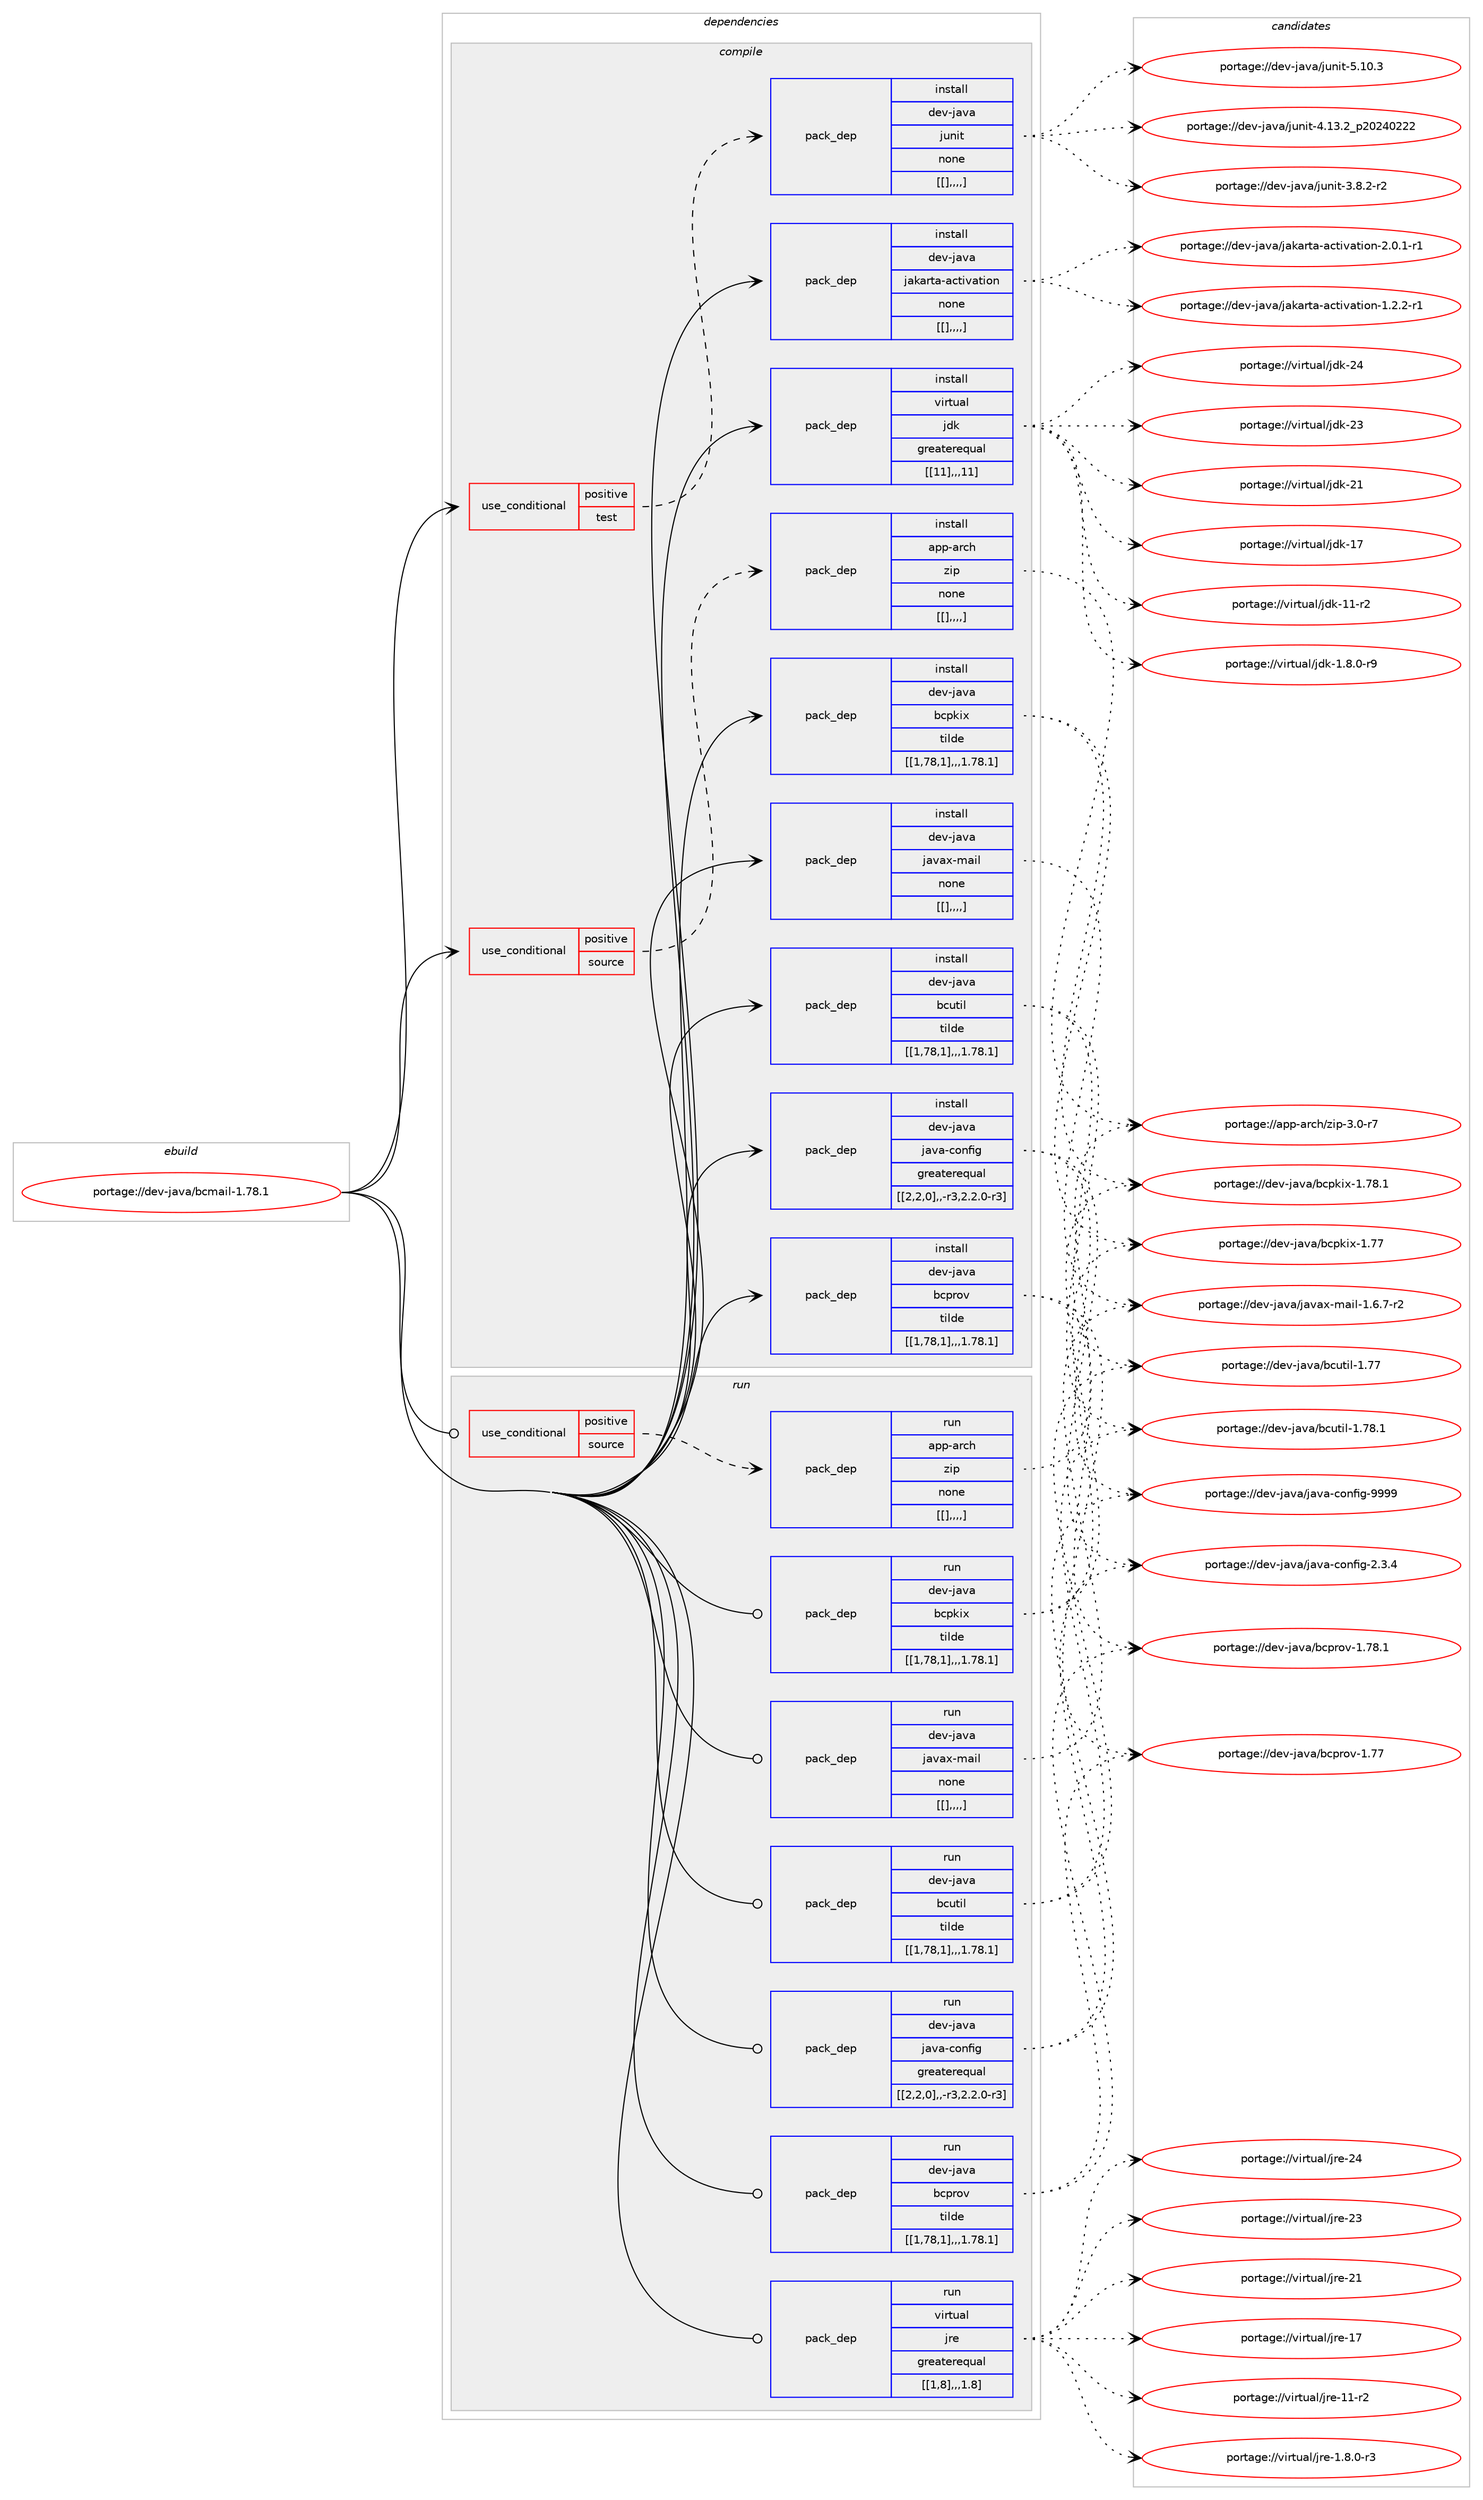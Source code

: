 digraph prolog {

# *************
# Graph options
# *************

newrank=true;
concentrate=true;
compound=true;
graph [rankdir=LR,fontname=Helvetica,fontsize=10,ranksep=1.5];#, ranksep=2.5, nodesep=0.2];
edge  [arrowhead=vee];
node  [fontname=Helvetica,fontsize=10];

# **********
# The ebuild
# **********

subgraph cluster_leftcol {
color=gray;
label=<<i>ebuild</i>>;
id [label="portage://dev-java/bcmail-1.78.1", color=red, width=4, href="../dev-java/bcmail-1.78.1.svg"];
}

# ****************
# The dependencies
# ****************

subgraph cluster_midcol {
color=gray;
label=<<i>dependencies</i>>;
subgraph cluster_compile {
fillcolor="#eeeeee";
style=filled;
label=<<i>compile</i>>;
subgraph cond23294 {
dependency96365 [label=<<TABLE BORDER="0" CELLBORDER="1" CELLSPACING="0" CELLPADDING="4"><TR><TD ROWSPAN="3" CELLPADDING="10">use_conditional</TD></TR><TR><TD>positive</TD></TR><TR><TD>source</TD></TR></TABLE>>, shape=none, color=red];
subgraph pack71970 {
dependency96441 [label=<<TABLE BORDER="0" CELLBORDER="1" CELLSPACING="0" CELLPADDING="4" WIDTH="220"><TR><TD ROWSPAN="6" CELLPADDING="30">pack_dep</TD></TR><TR><TD WIDTH="110">install</TD></TR><TR><TD>app-arch</TD></TR><TR><TD>zip</TD></TR><TR><TD>none</TD></TR><TR><TD>[[],,,,]</TD></TR></TABLE>>, shape=none, color=blue];
}
dependency96365:e -> dependency96441:w [weight=20,style="dashed",arrowhead="vee"];
}
id:e -> dependency96365:w [weight=20,style="solid",arrowhead="vee"];
subgraph cond23314 {
dependency96502 [label=<<TABLE BORDER="0" CELLBORDER="1" CELLSPACING="0" CELLPADDING="4"><TR><TD ROWSPAN="3" CELLPADDING="10">use_conditional</TD></TR><TR><TD>positive</TD></TR><TR><TD>test</TD></TR></TABLE>>, shape=none, color=red];
subgraph pack72065 {
dependency96503 [label=<<TABLE BORDER="0" CELLBORDER="1" CELLSPACING="0" CELLPADDING="4" WIDTH="220"><TR><TD ROWSPAN="6" CELLPADDING="30">pack_dep</TD></TR><TR><TD WIDTH="110">install</TD></TR><TR><TD>dev-java</TD></TR><TR><TD>junit</TD></TR><TR><TD>none</TD></TR><TR><TD>[[],,,,]</TD></TR></TABLE>>, shape=none, color=blue];
}
dependency96502:e -> dependency96503:w [weight=20,style="dashed",arrowhead="vee"];
}
id:e -> dependency96502:w [weight=20,style="solid",arrowhead="vee"];
subgraph pack72138 {
dependency96592 [label=<<TABLE BORDER="0" CELLBORDER="1" CELLSPACING="0" CELLPADDING="4" WIDTH="220"><TR><TD ROWSPAN="6" CELLPADDING="30">pack_dep</TD></TR><TR><TD WIDTH="110">install</TD></TR><TR><TD>dev-java</TD></TR><TR><TD>bcpkix</TD></TR><TR><TD>tilde</TD></TR><TR><TD>[[1,78,1],,,1.78.1]</TD></TR></TABLE>>, shape=none, color=blue];
}
id:e -> dependency96592:w [weight=20,style="solid",arrowhead="vee"];
subgraph pack72156 {
dependency96610 [label=<<TABLE BORDER="0" CELLBORDER="1" CELLSPACING="0" CELLPADDING="4" WIDTH="220"><TR><TD ROWSPAN="6" CELLPADDING="30">pack_dep</TD></TR><TR><TD WIDTH="110">install</TD></TR><TR><TD>dev-java</TD></TR><TR><TD>bcprov</TD></TR><TR><TD>tilde</TD></TR><TR><TD>[[1,78,1],,,1.78.1]</TD></TR></TABLE>>, shape=none, color=blue];
}
id:e -> dependency96610:w [weight=20,style="solid",arrowhead="vee"];
subgraph pack72161 {
dependency96621 [label=<<TABLE BORDER="0" CELLBORDER="1" CELLSPACING="0" CELLPADDING="4" WIDTH="220"><TR><TD ROWSPAN="6" CELLPADDING="30">pack_dep</TD></TR><TR><TD WIDTH="110">install</TD></TR><TR><TD>dev-java</TD></TR><TR><TD>bcutil</TD></TR><TR><TD>tilde</TD></TR><TR><TD>[[1,78,1],,,1.78.1]</TD></TR></TABLE>>, shape=none, color=blue];
}
id:e -> dependency96621:w [weight=20,style="solid",arrowhead="vee"];
subgraph pack72201 {
dependency96671 [label=<<TABLE BORDER="0" CELLBORDER="1" CELLSPACING="0" CELLPADDING="4" WIDTH="220"><TR><TD ROWSPAN="6" CELLPADDING="30">pack_dep</TD></TR><TR><TD WIDTH="110">install</TD></TR><TR><TD>dev-java</TD></TR><TR><TD>jakarta-activation</TD></TR><TR><TD>none</TD></TR><TR><TD>[[],,,,]</TD></TR></TABLE>>, shape=none, color=blue];
}
id:e -> dependency96671:w [weight=20,style="solid",arrowhead="vee"];
subgraph pack72249 {
dependency96711 [label=<<TABLE BORDER="0" CELLBORDER="1" CELLSPACING="0" CELLPADDING="4" WIDTH="220"><TR><TD ROWSPAN="6" CELLPADDING="30">pack_dep</TD></TR><TR><TD WIDTH="110">install</TD></TR><TR><TD>dev-java</TD></TR><TR><TD>java-config</TD></TR><TR><TD>greaterequal</TD></TR><TR><TD>[[2,2,0],,-r3,2.2.0-r3]</TD></TR></TABLE>>, shape=none, color=blue];
}
id:e -> dependency96711:w [weight=20,style="solid",arrowhead="vee"];
subgraph pack72253 {
dependency96714 [label=<<TABLE BORDER="0" CELLBORDER="1" CELLSPACING="0" CELLPADDING="4" WIDTH="220"><TR><TD ROWSPAN="6" CELLPADDING="30">pack_dep</TD></TR><TR><TD WIDTH="110">install</TD></TR><TR><TD>dev-java</TD></TR><TR><TD>javax-mail</TD></TR><TR><TD>none</TD></TR><TR><TD>[[],,,,]</TD></TR></TABLE>>, shape=none, color=blue];
}
id:e -> dependency96714:w [weight=20,style="solid",arrowhead="vee"];
subgraph pack72277 {
dependency96739 [label=<<TABLE BORDER="0" CELLBORDER="1" CELLSPACING="0" CELLPADDING="4" WIDTH="220"><TR><TD ROWSPAN="6" CELLPADDING="30">pack_dep</TD></TR><TR><TD WIDTH="110">install</TD></TR><TR><TD>virtual</TD></TR><TR><TD>jdk</TD></TR><TR><TD>greaterequal</TD></TR><TR><TD>[[11],,,11]</TD></TR></TABLE>>, shape=none, color=blue];
}
id:e -> dependency96739:w [weight=20,style="solid",arrowhead="vee"];
}
subgraph cluster_compileandrun {
fillcolor="#eeeeee";
style=filled;
label=<<i>compile and run</i>>;
}
subgraph cluster_run {
fillcolor="#eeeeee";
style=filled;
label=<<i>run</i>>;
subgraph cond23348 {
dependency96760 [label=<<TABLE BORDER="0" CELLBORDER="1" CELLSPACING="0" CELLPADDING="4"><TR><TD ROWSPAN="3" CELLPADDING="10">use_conditional</TD></TR><TR><TD>positive</TD></TR><TR><TD>source</TD></TR></TABLE>>, shape=none, color=red];
subgraph pack72290 {
dependency96763 [label=<<TABLE BORDER="0" CELLBORDER="1" CELLSPACING="0" CELLPADDING="4" WIDTH="220"><TR><TD ROWSPAN="6" CELLPADDING="30">pack_dep</TD></TR><TR><TD WIDTH="110">run</TD></TR><TR><TD>app-arch</TD></TR><TR><TD>zip</TD></TR><TR><TD>none</TD></TR><TR><TD>[[],,,,]</TD></TR></TABLE>>, shape=none, color=blue];
}
dependency96760:e -> dependency96763:w [weight=20,style="dashed",arrowhead="vee"];
}
id:e -> dependency96760:w [weight=20,style="solid",arrowhead="odot"];
subgraph pack72293 {
dependency96796 [label=<<TABLE BORDER="0" CELLBORDER="1" CELLSPACING="0" CELLPADDING="4" WIDTH="220"><TR><TD ROWSPAN="6" CELLPADDING="30">pack_dep</TD></TR><TR><TD WIDTH="110">run</TD></TR><TR><TD>dev-java</TD></TR><TR><TD>bcpkix</TD></TR><TR><TD>tilde</TD></TR><TR><TD>[[1,78,1],,,1.78.1]</TD></TR></TABLE>>, shape=none, color=blue];
}
id:e -> dependency96796:w [weight=20,style="solid",arrowhead="odot"];
subgraph pack72324 {
dependency96799 [label=<<TABLE BORDER="0" CELLBORDER="1" CELLSPACING="0" CELLPADDING="4" WIDTH="220"><TR><TD ROWSPAN="6" CELLPADDING="30">pack_dep</TD></TR><TR><TD WIDTH="110">run</TD></TR><TR><TD>dev-java</TD></TR><TR><TD>bcprov</TD></TR><TR><TD>tilde</TD></TR><TR><TD>[[1,78,1],,,1.78.1]</TD></TR></TABLE>>, shape=none, color=blue];
}
id:e -> dependency96799:w [weight=20,style="solid",arrowhead="odot"];
subgraph pack72326 {
dependency96818 [label=<<TABLE BORDER="0" CELLBORDER="1" CELLSPACING="0" CELLPADDING="4" WIDTH="220"><TR><TD ROWSPAN="6" CELLPADDING="30">pack_dep</TD></TR><TR><TD WIDTH="110">run</TD></TR><TR><TD>dev-java</TD></TR><TR><TD>bcutil</TD></TR><TR><TD>tilde</TD></TR><TR><TD>[[1,78,1],,,1.78.1]</TD></TR></TABLE>>, shape=none, color=blue];
}
id:e -> dependency96818:w [weight=20,style="solid",arrowhead="odot"];
subgraph pack72354 {
dependency96832 [label=<<TABLE BORDER="0" CELLBORDER="1" CELLSPACING="0" CELLPADDING="4" WIDTH="220"><TR><TD ROWSPAN="6" CELLPADDING="30">pack_dep</TD></TR><TR><TD WIDTH="110">run</TD></TR><TR><TD>dev-java</TD></TR><TR><TD>java-config</TD></TR><TR><TD>greaterequal</TD></TR><TR><TD>[[2,2,0],,-r3,2.2.0-r3]</TD></TR></TABLE>>, shape=none, color=blue];
}
id:e -> dependency96832:w [weight=20,style="solid",arrowhead="odot"];
subgraph pack72359 {
dependency96867 [label=<<TABLE BORDER="0" CELLBORDER="1" CELLSPACING="0" CELLPADDING="4" WIDTH="220"><TR><TD ROWSPAN="6" CELLPADDING="30">pack_dep</TD></TR><TR><TD WIDTH="110">run</TD></TR><TR><TD>dev-java</TD></TR><TR><TD>javax-mail</TD></TR><TR><TD>none</TD></TR><TR><TD>[[],,,,]</TD></TR></TABLE>>, shape=none, color=blue];
}
id:e -> dependency96867:w [weight=20,style="solid",arrowhead="odot"];
subgraph pack72412 {
dependency96927 [label=<<TABLE BORDER="0" CELLBORDER="1" CELLSPACING="0" CELLPADDING="4" WIDTH="220"><TR><TD ROWSPAN="6" CELLPADDING="30">pack_dep</TD></TR><TR><TD WIDTH="110">run</TD></TR><TR><TD>virtual</TD></TR><TR><TD>jre</TD></TR><TR><TD>greaterequal</TD></TR><TR><TD>[[1,8],,,1.8]</TD></TR></TABLE>>, shape=none, color=blue];
}
id:e -> dependency96927:w [weight=20,style="solid",arrowhead="odot"];
}
}

# **************
# The candidates
# **************

subgraph cluster_choices {
rank=same;
color=gray;
label=<<i>candidates</i>>;

subgraph choice71208 {
color=black;
nodesep=1;
choice9711211245971149910447122105112455146484511455 [label="portage://app-arch/zip-3.0-r7", color=red, width=4,href="../app-arch/zip-3.0-r7.svg"];
dependency96441:e -> choice9711211245971149910447122105112455146484511455:w [style=dotted,weight="100"];
}
subgraph choice71210 {
color=black;
nodesep=1;
choice1001011184510697118974710611711010511645534649484651 [label="portage://dev-java/junit-5.10.3", color=red, width=4,href="../dev-java/junit-5.10.3.svg"];
choice1001011184510697118974710611711010511645524649514650951125048505248505050 [label="portage://dev-java/junit-4.13.2_p20240222", color=red, width=4,href="../dev-java/junit-4.13.2_p20240222.svg"];
choice100101118451069711897471061171101051164551465646504511450 [label="portage://dev-java/junit-3.8.2-r2", color=red, width=4,href="../dev-java/junit-3.8.2-r2.svg"];
dependency96503:e -> choice1001011184510697118974710611711010511645534649484651:w [style=dotted,weight="100"];
dependency96503:e -> choice1001011184510697118974710611711010511645524649514650951125048505248505050:w [style=dotted,weight="100"];
dependency96503:e -> choice100101118451069711897471061171101051164551465646504511450:w [style=dotted,weight="100"];
}
subgraph choice71254 {
color=black;
nodesep=1;
choice10010111845106971189747989911210710512045494655564649 [label="portage://dev-java/bcpkix-1.78.1", color=red, width=4,href="../dev-java/bcpkix-1.78.1.svg"];
choice1001011184510697118974798991121071051204549465555 [label="portage://dev-java/bcpkix-1.77", color=red, width=4,href="../dev-java/bcpkix-1.77.svg"];
dependency96592:e -> choice10010111845106971189747989911210710512045494655564649:w [style=dotted,weight="100"];
dependency96592:e -> choice1001011184510697118974798991121071051204549465555:w [style=dotted,weight="100"];
}
subgraph choice71257 {
color=black;
nodesep=1;
choice10010111845106971189747989911211411111845494655564649 [label="portage://dev-java/bcprov-1.78.1", color=red, width=4,href="../dev-java/bcprov-1.78.1.svg"];
choice1001011184510697118974798991121141111184549465555 [label="portage://dev-java/bcprov-1.77", color=red, width=4,href="../dev-java/bcprov-1.77.svg"];
dependency96610:e -> choice10010111845106971189747989911211411111845494655564649:w [style=dotted,weight="100"];
dependency96610:e -> choice1001011184510697118974798991121141111184549465555:w [style=dotted,weight="100"];
}
subgraph choice71263 {
color=black;
nodesep=1;
choice10010111845106971189747989911711610510845494655564649 [label="portage://dev-java/bcutil-1.78.1", color=red, width=4,href="../dev-java/bcutil-1.78.1.svg"];
choice1001011184510697118974798991171161051084549465555 [label="portage://dev-java/bcutil-1.77", color=red, width=4,href="../dev-java/bcutil-1.77.svg"];
dependency96621:e -> choice10010111845106971189747989911711610510845494655564649:w [style=dotted,weight="100"];
dependency96621:e -> choice1001011184510697118974798991171161051084549465555:w [style=dotted,weight="100"];
}
subgraph choice71268 {
color=black;
nodesep=1;
choice10010111845106971189747106971079711411697459799116105118971161051111104550464846494511449 [label="portage://dev-java/jakarta-activation-2.0.1-r1", color=red, width=4,href="../dev-java/jakarta-activation-2.0.1-r1.svg"];
choice10010111845106971189747106971079711411697459799116105118971161051111104549465046504511449 [label="portage://dev-java/jakarta-activation-1.2.2-r1", color=red, width=4,href="../dev-java/jakarta-activation-1.2.2-r1.svg"];
dependency96671:e -> choice10010111845106971189747106971079711411697459799116105118971161051111104550464846494511449:w [style=dotted,weight="100"];
dependency96671:e -> choice10010111845106971189747106971079711411697459799116105118971161051111104549465046504511449:w [style=dotted,weight="100"];
}
subgraph choice71313 {
color=black;
nodesep=1;
choice10010111845106971189747106971189745991111101021051034557575757 [label="portage://dev-java/java-config-9999", color=red, width=4,href="../dev-java/java-config-9999.svg"];
choice1001011184510697118974710697118974599111110102105103455046514652 [label="portage://dev-java/java-config-2.3.4", color=red, width=4,href="../dev-java/java-config-2.3.4.svg"];
dependency96711:e -> choice10010111845106971189747106971189745991111101021051034557575757:w [style=dotted,weight="100"];
dependency96711:e -> choice1001011184510697118974710697118974599111110102105103455046514652:w [style=dotted,weight="100"];
}
subgraph choice71360 {
color=black;
nodesep=1;
choice10010111845106971189747106971189712045109971051084549465446554511450 [label="portage://dev-java/javax-mail-1.6.7-r2", color=red, width=4,href="../dev-java/javax-mail-1.6.7-r2.svg"];
dependency96714:e -> choice10010111845106971189747106971189712045109971051084549465446554511450:w [style=dotted,weight="100"];
}
subgraph choice71362 {
color=black;
nodesep=1;
choice1181051141161179710847106100107455052 [label="portage://virtual/jdk-24", color=red, width=4,href="../virtual/jdk-24.svg"];
choice1181051141161179710847106100107455051 [label="portage://virtual/jdk-23", color=red, width=4,href="../virtual/jdk-23.svg"];
choice1181051141161179710847106100107455049 [label="portage://virtual/jdk-21", color=red, width=4,href="../virtual/jdk-21.svg"];
choice1181051141161179710847106100107454955 [label="portage://virtual/jdk-17", color=red, width=4,href="../virtual/jdk-17.svg"];
choice11810511411611797108471061001074549494511450 [label="portage://virtual/jdk-11-r2", color=red, width=4,href="../virtual/jdk-11-r2.svg"];
choice11810511411611797108471061001074549465646484511457 [label="portage://virtual/jdk-1.8.0-r9", color=red, width=4,href="../virtual/jdk-1.8.0-r9.svg"];
dependency96739:e -> choice1181051141161179710847106100107455052:w [style=dotted,weight="100"];
dependency96739:e -> choice1181051141161179710847106100107455051:w [style=dotted,weight="100"];
dependency96739:e -> choice1181051141161179710847106100107455049:w [style=dotted,weight="100"];
dependency96739:e -> choice1181051141161179710847106100107454955:w [style=dotted,weight="100"];
dependency96739:e -> choice11810511411611797108471061001074549494511450:w [style=dotted,weight="100"];
dependency96739:e -> choice11810511411611797108471061001074549465646484511457:w [style=dotted,weight="100"];
}
subgraph choice71370 {
color=black;
nodesep=1;
choice9711211245971149910447122105112455146484511455 [label="portage://app-arch/zip-3.0-r7", color=red, width=4,href="../app-arch/zip-3.0-r7.svg"];
dependency96763:e -> choice9711211245971149910447122105112455146484511455:w [style=dotted,weight="100"];
}
subgraph choice71378 {
color=black;
nodesep=1;
choice10010111845106971189747989911210710512045494655564649 [label="portage://dev-java/bcpkix-1.78.1", color=red, width=4,href="../dev-java/bcpkix-1.78.1.svg"];
choice1001011184510697118974798991121071051204549465555 [label="portage://dev-java/bcpkix-1.77", color=red, width=4,href="../dev-java/bcpkix-1.77.svg"];
dependency96796:e -> choice10010111845106971189747989911210710512045494655564649:w [style=dotted,weight="100"];
dependency96796:e -> choice1001011184510697118974798991121071051204549465555:w [style=dotted,weight="100"];
}
subgraph choice71385 {
color=black;
nodesep=1;
choice10010111845106971189747989911211411111845494655564649 [label="portage://dev-java/bcprov-1.78.1", color=red, width=4,href="../dev-java/bcprov-1.78.1.svg"];
choice1001011184510697118974798991121141111184549465555 [label="portage://dev-java/bcprov-1.77", color=red, width=4,href="../dev-java/bcprov-1.77.svg"];
dependency96799:e -> choice10010111845106971189747989911211411111845494655564649:w [style=dotted,weight="100"];
dependency96799:e -> choice1001011184510697118974798991121141111184549465555:w [style=dotted,weight="100"];
}
subgraph choice71426 {
color=black;
nodesep=1;
choice10010111845106971189747989911711610510845494655564649 [label="portage://dev-java/bcutil-1.78.1", color=red, width=4,href="../dev-java/bcutil-1.78.1.svg"];
choice1001011184510697118974798991171161051084549465555 [label="portage://dev-java/bcutil-1.77", color=red, width=4,href="../dev-java/bcutil-1.77.svg"];
dependency96818:e -> choice10010111845106971189747989911711610510845494655564649:w [style=dotted,weight="100"];
dependency96818:e -> choice1001011184510697118974798991171161051084549465555:w [style=dotted,weight="100"];
}
subgraph choice71432 {
color=black;
nodesep=1;
choice10010111845106971189747106971189745991111101021051034557575757 [label="portage://dev-java/java-config-9999", color=red, width=4,href="../dev-java/java-config-9999.svg"];
choice1001011184510697118974710697118974599111110102105103455046514652 [label="portage://dev-java/java-config-2.3.4", color=red, width=4,href="../dev-java/java-config-2.3.4.svg"];
dependency96832:e -> choice10010111845106971189747106971189745991111101021051034557575757:w [style=dotted,weight="100"];
dependency96832:e -> choice1001011184510697118974710697118974599111110102105103455046514652:w [style=dotted,weight="100"];
}
subgraph choice71469 {
color=black;
nodesep=1;
choice10010111845106971189747106971189712045109971051084549465446554511450 [label="portage://dev-java/javax-mail-1.6.7-r2", color=red, width=4,href="../dev-java/javax-mail-1.6.7-r2.svg"];
dependency96867:e -> choice10010111845106971189747106971189712045109971051084549465446554511450:w [style=dotted,weight="100"];
}
subgraph choice71510 {
color=black;
nodesep=1;
choice1181051141161179710847106114101455052 [label="portage://virtual/jre-24", color=red, width=4,href="../virtual/jre-24.svg"];
choice1181051141161179710847106114101455051 [label="portage://virtual/jre-23", color=red, width=4,href="../virtual/jre-23.svg"];
choice1181051141161179710847106114101455049 [label="portage://virtual/jre-21", color=red, width=4,href="../virtual/jre-21.svg"];
choice1181051141161179710847106114101454955 [label="portage://virtual/jre-17", color=red, width=4,href="../virtual/jre-17.svg"];
choice11810511411611797108471061141014549494511450 [label="portage://virtual/jre-11-r2", color=red, width=4,href="../virtual/jre-11-r2.svg"];
choice11810511411611797108471061141014549465646484511451 [label="portage://virtual/jre-1.8.0-r3", color=red, width=4,href="../virtual/jre-1.8.0-r3.svg"];
dependency96927:e -> choice1181051141161179710847106114101455052:w [style=dotted,weight="100"];
dependency96927:e -> choice1181051141161179710847106114101455051:w [style=dotted,weight="100"];
dependency96927:e -> choice1181051141161179710847106114101455049:w [style=dotted,weight="100"];
dependency96927:e -> choice1181051141161179710847106114101454955:w [style=dotted,weight="100"];
dependency96927:e -> choice11810511411611797108471061141014549494511450:w [style=dotted,weight="100"];
dependency96927:e -> choice11810511411611797108471061141014549465646484511451:w [style=dotted,weight="100"];
}
}

}
